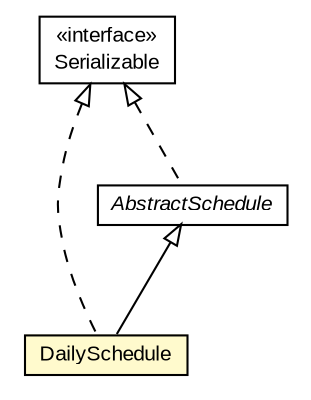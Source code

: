 #!/usr/local/bin/dot
#
# Class diagram 
# Generated by UMLGraph version R5_6-24-gf6e263 (http://www.umlgraph.org/)
#

digraph G {
	edge [fontname="arial",fontsize=10,labelfontname="arial",labelfontsize=10];
	node [fontname="arial",fontsize=10,shape=plaintext];
	nodesep=0.25;
	ranksep=0.5;
	// org.miloss.fgsms.services.interfaces.automatedreportingservice.DailySchedule
	c65198 [label=<<table title="org.miloss.fgsms.services.interfaces.automatedreportingservice.DailySchedule" border="0" cellborder="1" cellspacing="0" cellpadding="2" port="p" bgcolor="lemonChiffon" href="./DailySchedule.html">
		<tr><td><table border="0" cellspacing="0" cellpadding="1">
<tr><td align="center" balign="center"> DailySchedule </td></tr>
		</table></td></tr>
		</table>>, URL="./DailySchedule.html", fontname="arial", fontcolor="black", fontsize=10.0];
	// org.miloss.fgsms.services.interfaces.automatedreportingservice.AbstractSchedule
	c65207 [label=<<table title="org.miloss.fgsms.services.interfaces.automatedreportingservice.AbstractSchedule" border="0" cellborder="1" cellspacing="0" cellpadding="2" port="p" href="./AbstractSchedule.html">
		<tr><td><table border="0" cellspacing="0" cellpadding="1">
<tr><td align="center" balign="center"><font face="arial italic"> AbstractSchedule </font></td></tr>
		</table></td></tr>
		</table>>, URL="./AbstractSchedule.html", fontname="arial", fontcolor="black", fontsize=10.0];
	//org.miloss.fgsms.services.interfaces.automatedreportingservice.DailySchedule extends org.miloss.fgsms.services.interfaces.automatedreportingservice.AbstractSchedule
	c65207:p -> c65198:p [dir=back,arrowtail=empty];
	//org.miloss.fgsms.services.interfaces.automatedreportingservice.DailySchedule implements java.io.Serializable
	c65802:p -> c65198:p [dir=back,arrowtail=empty,style=dashed];
	//org.miloss.fgsms.services.interfaces.automatedreportingservice.AbstractSchedule implements java.io.Serializable
	c65802:p -> c65207:p [dir=back,arrowtail=empty,style=dashed];
	// java.io.Serializable
	c65802 [label=<<table title="java.io.Serializable" border="0" cellborder="1" cellspacing="0" cellpadding="2" port="p" href="http://java.sun.com/j2se/1.4.2/docs/api/java/io/Serializable.html">
		<tr><td><table border="0" cellspacing="0" cellpadding="1">
<tr><td align="center" balign="center"> &#171;interface&#187; </td></tr>
<tr><td align="center" balign="center"> Serializable </td></tr>
		</table></td></tr>
		</table>>, URL="http://java.sun.com/j2se/1.4.2/docs/api/java/io/Serializable.html", fontname="arial", fontcolor="black", fontsize=10.0];
}

